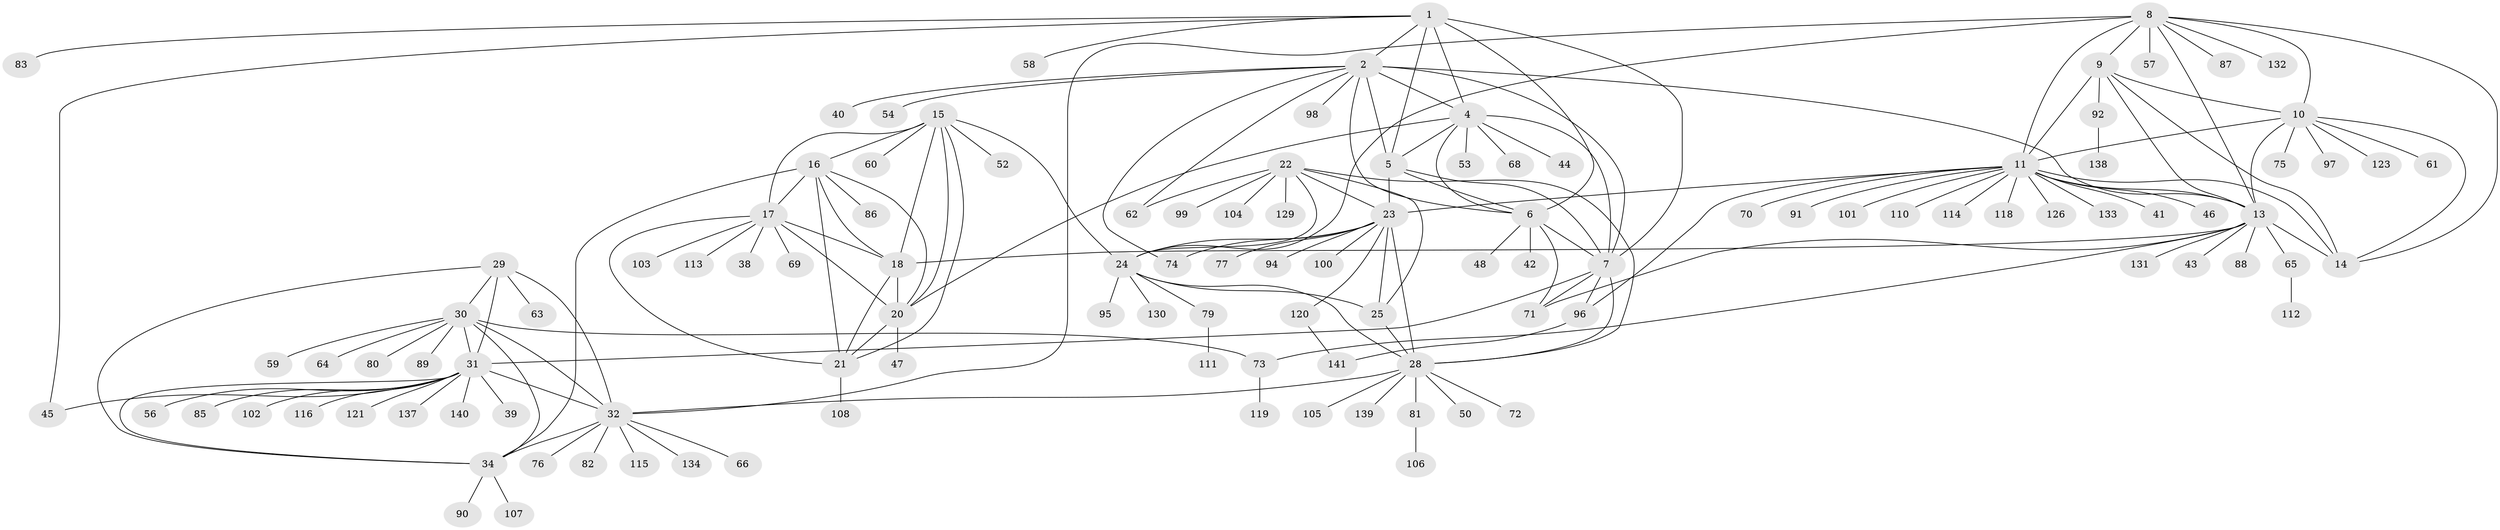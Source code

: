 // Generated by graph-tools (version 1.1) at 2025/24/03/03/25 07:24:15]
// undirected, 116 vertices, 173 edges
graph export_dot {
graph [start="1"]
  node [color=gray90,style=filled];
  1 [super="+3"];
  2 [super="+109"];
  4 [super="+51"];
  5;
  6 [super="+124"];
  7 [super="+117"];
  8 [super="+49"];
  9 [super="+84"];
  10 [super="+128"];
  11 [super="+12"];
  13 [super="+135"];
  14;
  15 [super="+55"];
  16 [super="+36"];
  17 [super="+19"];
  18;
  20 [super="+93"];
  21 [super="+125"];
  22 [super="+26"];
  23 [super="+27"];
  24;
  25 [super="+78"];
  28 [super="+142"];
  29;
  30 [super="+37"];
  31 [super="+35"];
  32 [super="+33"];
  34 [super="+67"];
  38;
  39;
  40;
  41;
  42;
  43;
  44;
  45 [super="+122"];
  46;
  47;
  48;
  50;
  52;
  53;
  54;
  56;
  57;
  58;
  59 [super="+136"];
  60;
  61;
  62;
  63;
  64;
  65;
  66;
  68;
  69;
  70;
  71 [super="+127"];
  72;
  73;
  74;
  75;
  76;
  77;
  79;
  80;
  81;
  82;
  83;
  85;
  86;
  87;
  88;
  89;
  90;
  91;
  92;
  94;
  95;
  96;
  97;
  98;
  99;
  100;
  101;
  102;
  103;
  104;
  105;
  106;
  107;
  108;
  110;
  111;
  112;
  113;
  114;
  115;
  116;
  118;
  119;
  120;
  121;
  123;
  126;
  129;
  130;
  131;
  132;
  133;
  134;
  137;
  138;
  139;
  140 [super="+143"];
  141;
  1 -- 2 [weight=2];
  1 -- 4 [weight=2];
  1 -- 5 [weight=2];
  1 -- 6 [weight=2];
  1 -- 7 [weight=2];
  1 -- 58;
  1 -- 83;
  1 -- 45;
  2 -- 4;
  2 -- 5;
  2 -- 6;
  2 -- 7;
  2 -- 13;
  2 -- 40;
  2 -- 54;
  2 -- 62;
  2 -- 74;
  2 -- 98;
  4 -- 5;
  4 -- 6;
  4 -- 7;
  4 -- 20;
  4 -- 44;
  4 -- 53;
  4 -- 68;
  5 -- 6;
  5 -- 7;
  5 -- 23;
  6 -- 7;
  6 -- 42;
  6 -- 48;
  6 -- 71;
  7 -- 71;
  7 -- 96;
  7 -- 31;
  7 -- 28;
  8 -- 9;
  8 -- 10;
  8 -- 11 [weight=2];
  8 -- 13;
  8 -- 14;
  8 -- 32;
  8 -- 57;
  8 -- 87;
  8 -- 132;
  8 -- 24;
  9 -- 10;
  9 -- 11 [weight=2];
  9 -- 13;
  9 -- 14;
  9 -- 92;
  10 -- 11 [weight=2];
  10 -- 13;
  10 -- 14;
  10 -- 61;
  10 -- 75;
  10 -- 97;
  10 -- 123;
  11 -- 13 [weight=2];
  11 -- 14 [weight=2];
  11 -- 70;
  11 -- 91;
  11 -- 96;
  11 -- 101;
  11 -- 126;
  11 -- 133;
  11 -- 41;
  11 -- 46;
  11 -- 110;
  11 -- 114;
  11 -- 118;
  11 -- 23;
  13 -- 14;
  13 -- 18;
  13 -- 43;
  13 -- 65;
  13 -- 71;
  13 -- 73;
  13 -- 88;
  13 -- 131;
  15 -- 16;
  15 -- 17 [weight=2];
  15 -- 18;
  15 -- 20;
  15 -- 21;
  15 -- 24;
  15 -- 52;
  15 -- 60;
  16 -- 17 [weight=2];
  16 -- 18;
  16 -- 20;
  16 -- 21;
  16 -- 34;
  16 -- 86;
  17 -- 18 [weight=2];
  17 -- 20 [weight=2];
  17 -- 21 [weight=2];
  17 -- 38;
  17 -- 69;
  17 -- 103;
  17 -- 113;
  18 -- 20;
  18 -- 21;
  20 -- 21;
  20 -- 47;
  21 -- 108;
  22 -- 23 [weight=4];
  22 -- 24 [weight=2];
  22 -- 25 [weight=2];
  22 -- 28 [weight=2];
  22 -- 62;
  22 -- 104;
  22 -- 129;
  22 -- 99;
  23 -- 24 [weight=2];
  23 -- 25 [weight=2];
  23 -- 28 [weight=2];
  23 -- 94;
  23 -- 100;
  23 -- 74;
  23 -- 77;
  23 -- 120;
  24 -- 25;
  24 -- 28;
  24 -- 79;
  24 -- 95;
  24 -- 130;
  25 -- 28;
  28 -- 32;
  28 -- 50;
  28 -- 72;
  28 -- 81;
  28 -- 105;
  28 -- 139;
  29 -- 30;
  29 -- 31 [weight=2];
  29 -- 32 [weight=2];
  29 -- 34;
  29 -- 63;
  30 -- 31 [weight=2];
  30 -- 32 [weight=2];
  30 -- 34;
  30 -- 59;
  30 -- 64;
  30 -- 80;
  30 -- 89;
  30 -- 73;
  31 -- 32 [weight=4];
  31 -- 34 [weight=2];
  31 -- 56;
  31 -- 85;
  31 -- 116;
  31 -- 121;
  31 -- 102;
  31 -- 39;
  31 -- 137;
  31 -- 140;
  31 -- 45;
  32 -- 34 [weight=2];
  32 -- 82;
  32 -- 115;
  32 -- 134;
  32 -- 66;
  32 -- 76;
  34 -- 90;
  34 -- 107;
  65 -- 112;
  73 -- 119;
  79 -- 111;
  81 -- 106;
  92 -- 138;
  96 -- 141;
  120 -- 141;
}
